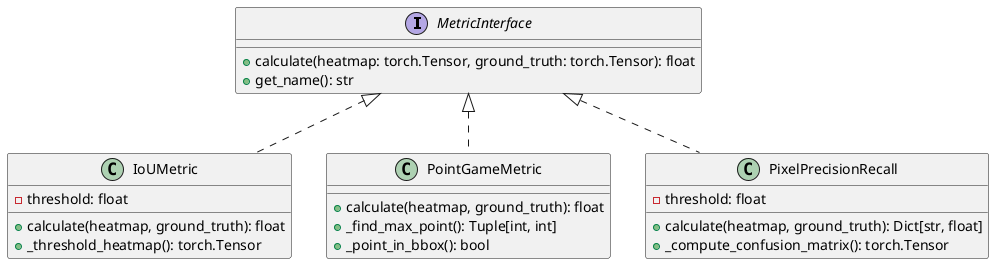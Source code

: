 @startuml
interface MetricInterface {
    + calculate(heatmap: torch.Tensor, ground_truth: torch.Tensor): float
    + get_name(): str
}

class IoUMetric {
    - threshold: float
    + calculate(heatmap, ground_truth): float
    + _threshold_heatmap(): torch.Tensor
}

class PointGameMetric {
    + calculate(heatmap, ground_truth): float
    + _find_max_point(): Tuple[int, int]
    + _point_in_bbox(): bool
}

class PixelPrecisionRecall {
    - threshold: float
    + calculate(heatmap, ground_truth): Dict[str, float]
    + _compute_confusion_matrix(): torch.Tensor
}

MetricInterface <|.. IoUMetric
MetricInterface <|.. PointGameMetric
MetricInterface <|.. PixelPrecisionRecall
@enduml